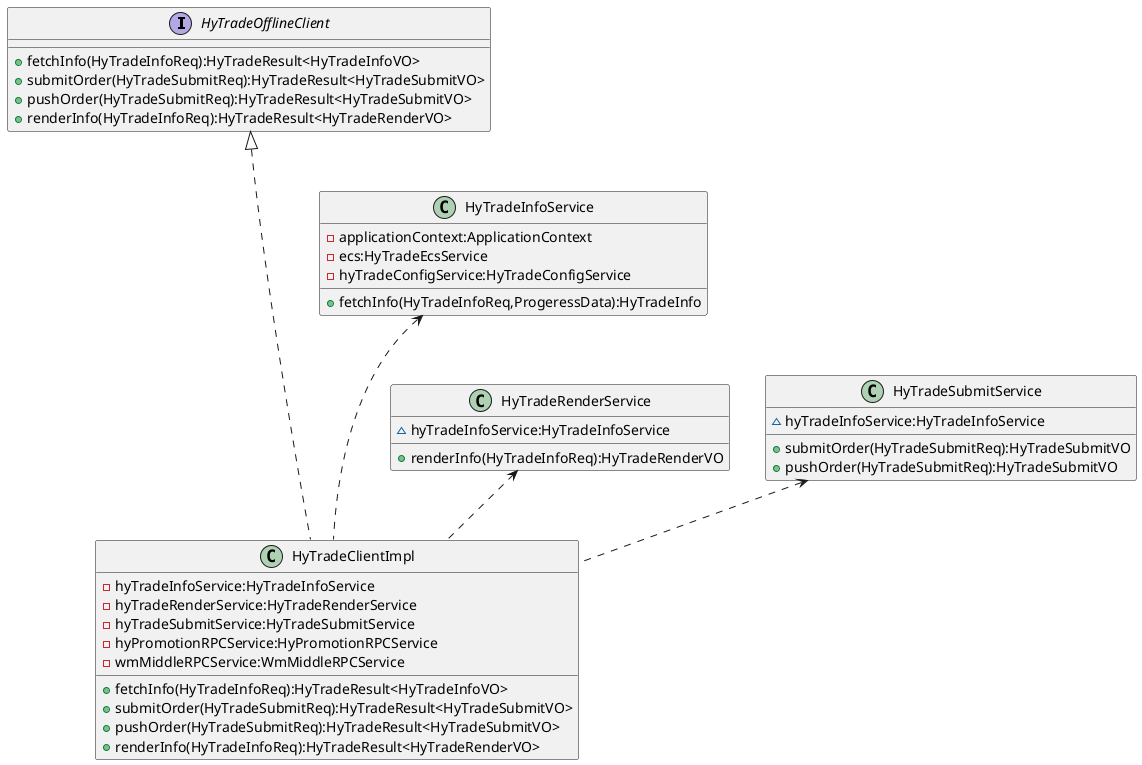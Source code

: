 @startuml
interface HyTradeOfflineClient{
+fetchInfo(HyTradeInfoReq):HyTradeResult<HyTradeInfoVO>
+submitOrder(HyTradeSubmitReq):HyTradeResult<HyTradeSubmitVO>
+pushOrder(HyTradeSubmitReq):HyTradeResult<HyTradeSubmitVO>
+renderInfo(HyTradeInfoReq):HyTradeResult<HyTradeRenderVO>
}

class HyTradeClientImpl{
-hyTradeInfoService:HyTradeInfoService
-hyTradeRenderService:HyTradeRenderService
-hyTradeSubmitService:HyTradeSubmitService
-hyPromotionRPCService:HyPromotionRPCService
-wmMiddleRPCService:WmMiddleRPCService
+fetchInfo(HyTradeInfoReq):HyTradeResult<HyTradeInfoVO>
+submitOrder(HyTradeSubmitReq):HyTradeResult<HyTradeSubmitVO>
+pushOrder(HyTradeSubmitReq):HyTradeResult<HyTradeSubmitVO>
+renderInfo(HyTradeInfoReq):HyTradeResult<HyTradeRenderVO>
}

class HyTradeInfoService{
-applicationContext:ApplicationContext
-ecs:HyTradeEcsService
-hyTradeConfigService:HyTradeConfigService
+fetchInfo(HyTradeInfoReq,ProgeressData):HyTradeInfo
}

class HyTradeRenderService{
~hyTradeInfoService:HyTradeInfoService
+renderInfo(HyTradeInfoReq):HyTradeRenderVO
}

class HyTradeSubmitService{
~hyTradeInfoService:HyTradeInfoService
+submitOrder(HyTradeSubmitReq):HyTradeSubmitVO
+pushOrder(HyTradeSubmitReq):HyTradeSubmitVO
}


HyTradeInfoService <.. HyTradeClientImpl
HyTradeRenderService <.. HyTradeClientImpl
HyTradeSubmitService <.. HyTradeClientImpl

HyTradeOfflineClient <|.... HyTradeClientImpl
HyTradeOfflineClient <-[hidden]- HyTradeClientImpl
HyTradeOfflineClient <-[hidden]- HyTradeInfoService







@enduml